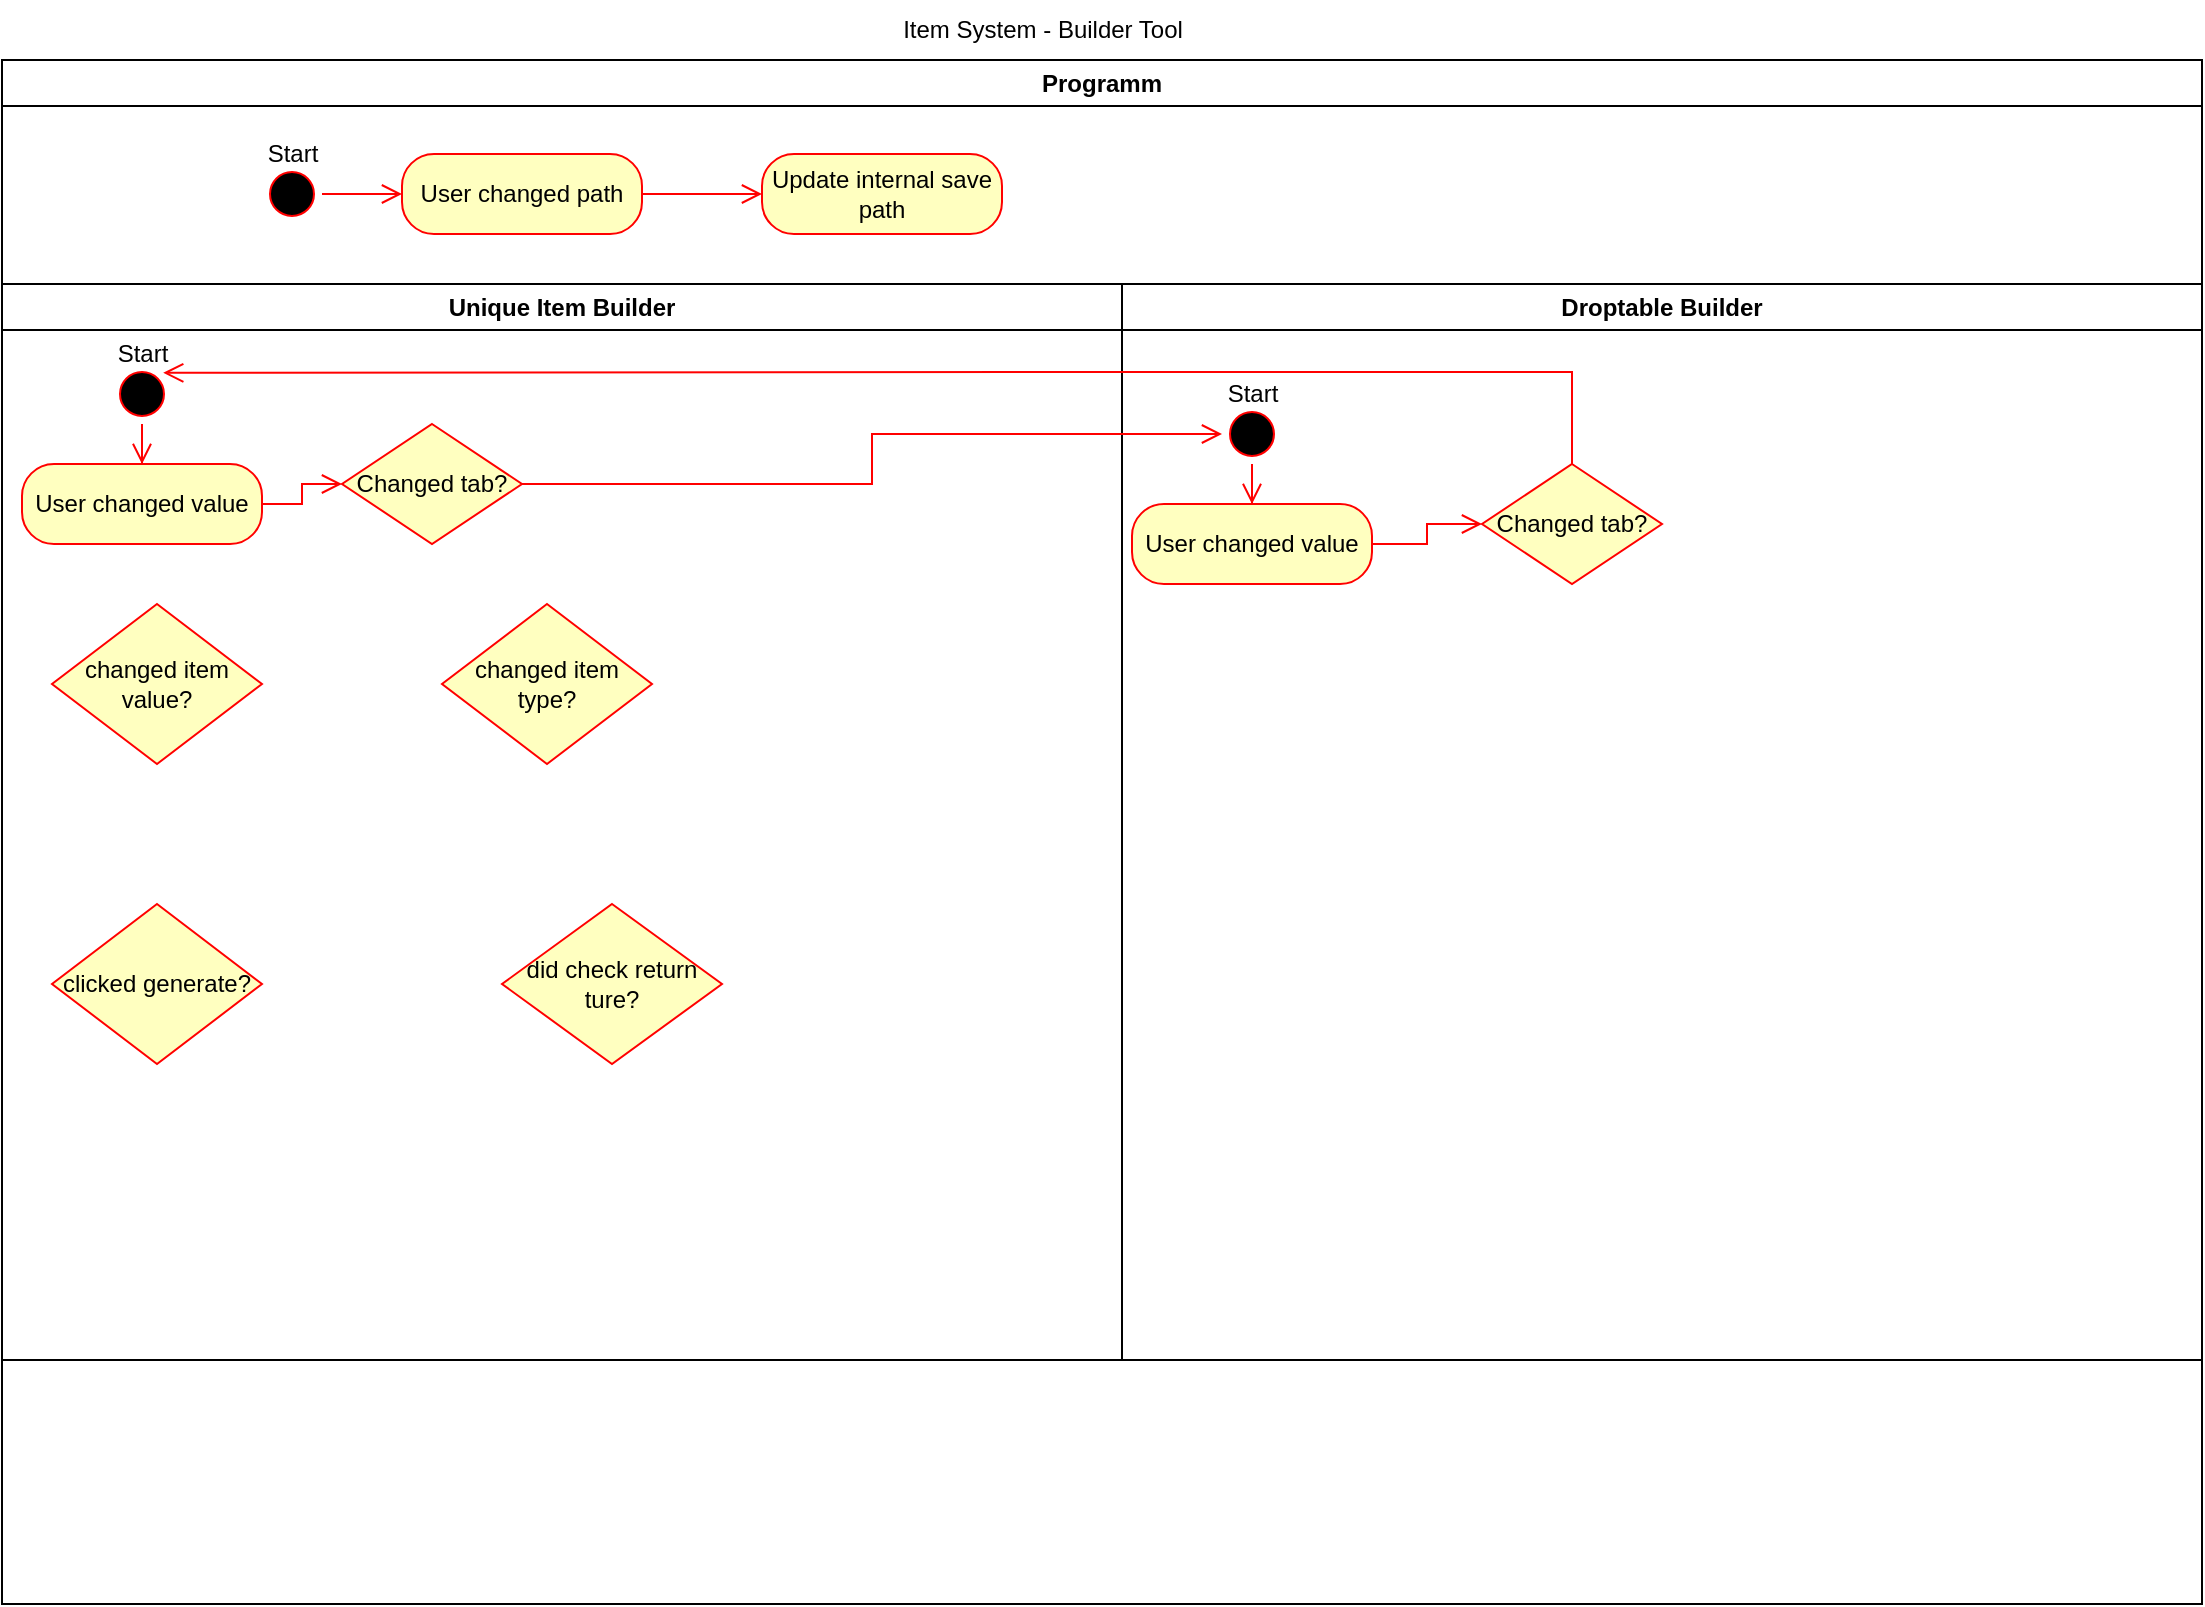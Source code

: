 <mxfile version="24.7.6">
  <diagram name="Page-1" id="IR4bl_E1EhjFEOECJbUF">
    <mxGraphModel dx="1402" dy="544" grid="1" gridSize="10" guides="1" tooltips="1" connect="1" arrows="1" fold="1" page="1" pageScale="1" pageWidth="1100" pageHeight="850" math="0" shadow="0">
      <root>
        <mxCell id="0" />
        <mxCell id="1" parent="0" />
        <mxCell id="0Mz9v0yFrZPrHXfqjJKG-3" value="Item System - Builder Tool" style="text;html=1;align=center;verticalAlign=middle;resizable=0;points=[];autosize=1;strokeColor=none;fillColor=none;" vertex="1" parent="1">
          <mxGeometry x="440" y="48" width="160" height="30" as="geometry" />
        </mxCell>
        <mxCell id="0Mz9v0yFrZPrHXfqjJKG-4" value="Programm" style="swimlane;whiteSpace=wrap;html=1;" vertex="1" parent="1">
          <mxGeometry y="78" width="1100" height="772" as="geometry" />
        </mxCell>
        <mxCell id="0Mz9v0yFrZPrHXfqjJKG-1" value="Unique Item Builder" style="swimlane;whiteSpace=wrap;html=1;" vertex="1" parent="0Mz9v0yFrZPrHXfqjJKG-4">
          <mxGeometry y="112" width="560" height="538" as="geometry" />
        </mxCell>
        <mxCell id="0Mz9v0yFrZPrHXfqjJKG-24" value="" style="edgeStyle=orthogonalEdgeStyle;rounded=0;orthogonalLoop=1;jettySize=auto;html=1;strokeColor=#ff0000;align=left;verticalAlign=top;fontFamily=Helvetica;fontSize=11;fontColor=default;labelBackgroundColor=default;endArrow=open;endSize=8;" edge="1" parent="0Mz9v0yFrZPrHXfqjJKG-1" source="0Mz9v0yFrZPrHXfqjJKG-21" target="0Mz9v0yFrZPrHXfqjJKG-22">
          <mxGeometry relative="1" as="geometry" />
        </mxCell>
        <mxCell id="0Mz9v0yFrZPrHXfqjJKG-21" value="Start" style="ellipse;html=1;shape=startState;fillColor=#000000;strokeColor=#ff0000;spacingTop=-40;" vertex="1" parent="0Mz9v0yFrZPrHXfqjJKG-1">
          <mxGeometry x="55" y="40" width="30" height="30" as="geometry" />
        </mxCell>
        <mxCell id="0Mz9v0yFrZPrHXfqjJKG-34" value="" style="edgeStyle=orthogonalEdgeStyle;rounded=0;orthogonalLoop=1;jettySize=auto;html=1;strokeColor=#ff0000;align=left;verticalAlign=top;fontFamily=Helvetica;fontSize=11;fontColor=default;labelBackgroundColor=default;endArrow=open;endSize=8;" edge="1" parent="0Mz9v0yFrZPrHXfqjJKG-1" source="0Mz9v0yFrZPrHXfqjJKG-22" target="0Mz9v0yFrZPrHXfqjJKG-25">
          <mxGeometry relative="1" as="geometry" />
        </mxCell>
        <mxCell id="0Mz9v0yFrZPrHXfqjJKG-22" value="User changed value" style="rounded=1;whiteSpace=wrap;html=1;arcSize=40;fontColor=#000000;fillColor=#ffffc0;strokeColor=#ff0000;" vertex="1" parent="0Mz9v0yFrZPrHXfqjJKG-1">
          <mxGeometry x="10" y="90" width="120" height="40" as="geometry" />
        </mxCell>
        <mxCell id="0Mz9v0yFrZPrHXfqjJKG-25" value="Changed tab?" style="rhombus;whiteSpace=wrap;html=1;fontColor=#000000;fillColor=#ffffc0;strokeColor=#ff0000;" vertex="1" parent="0Mz9v0yFrZPrHXfqjJKG-1">
          <mxGeometry x="170" y="70" width="90" height="60" as="geometry" />
        </mxCell>
        <mxCell id="0Mz9v0yFrZPrHXfqjJKG-43" value="changed item value?" style="rhombus;whiteSpace=wrap;html=1;fontColor=#000000;fillColor=#ffffc0;strokeColor=#ff0000;" vertex="1" parent="0Mz9v0yFrZPrHXfqjJKG-1">
          <mxGeometry x="25" y="160" width="105" height="80" as="geometry" />
        </mxCell>
        <mxCell id="0Mz9v0yFrZPrHXfqjJKG-44" value="changed item type?" style="rhombus;whiteSpace=wrap;html=1;fontColor=#000000;fillColor=#ffffc0;strokeColor=#ff0000;" vertex="1" parent="0Mz9v0yFrZPrHXfqjJKG-1">
          <mxGeometry x="220" y="160" width="105" height="80" as="geometry" />
        </mxCell>
        <mxCell id="0Mz9v0yFrZPrHXfqjJKG-45" value="clicked generate?" style="rhombus;whiteSpace=wrap;html=1;fontColor=#000000;fillColor=#ffffc0;strokeColor=#ff0000;" vertex="1" parent="0Mz9v0yFrZPrHXfqjJKG-1">
          <mxGeometry x="25" y="310" width="105" height="80" as="geometry" />
        </mxCell>
        <mxCell id="0Mz9v0yFrZPrHXfqjJKG-46" value="did check return ture?" style="rhombus;whiteSpace=wrap;html=1;fontColor=#000000;fillColor=#ffffc0;strokeColor=#ff0000;" vertex="1" parent="0Mz9v0yFrZPrHXfqjJKG-1">
          <mxGeometry x="250" y="310" width="110" height="80" as="geometry" />
        </mxCell>
        <mxCell id="0Mz9v0yFrZPrHXfqjJKG-2" value="Droptable Builder" style="swimlane;whiteSpace=wrap;html=1;" vertex="1" parent="0Mz9v0yFrZPrHXfqjJKG-4">
          <mxGeometry x="560" y="112" width="540" height="538" as="geometry" />
        </mxCell>
        <mxCell id="0Mz9v0yFrZPrHXfqjJKG-37" value="" style="edgeStyle=orthogonalEdgeStyle;rounded=0;orthogonalLoop=1;jettySize=auto;html=1;strokeColor=#ff0000;align=left;verticalAlign=top;fontFamily=Helvetica;fontSize=11;fontColor=default;labelBackgroundColor=default;endArrow=open;endSize=8;" edge="1" parent="0Mz9v0yFrZPrHXfqjJKG-2" source="0Mz9v0yFrZPrHXfqjJKG-30" target="0Mz9v0yFrZPrHXfqjJKG-35">
          <mxGeometry relative="1" as="geometry" />
        </mxCell>
        <mxCell id="0Mz9v0yFrZPrHXfqjJKG-30" value="Start" style="ellipse;html=1;shape=startState;fillColor=#000000;strokeColor=#ff0000;spacingTop=-40;" vertex="1" parent="0Mz9v0yFrZPrHXfqjJKG-2">
          <mxGeometry x="50" y="60" width="30" height="30" as="geometry" />
        </mxCell>
        <mxCell id="0Mz9v0yFrZPrHXfqjJKG-33" value="Changed tab?" style="rhombus;whiteSpace=wrap;html=1;fontColor=#000000;fillColor=#ffffc0;strokeColor=#ff0000;" vertex="1" parent="0Mz9v0yFrZPrHXfqjJKG-2">
          <mxGeometry x="180" y="90" width="90" height="60" as="geometry" />
        </mxCell>
        <mxCell id="0Mz9v0yFrZPrHXfqjJKG-38" value="" style="edgeStyle=orthogonalEdgeStyle;rounded=0;orthogonalLoop=1;jettySize=auto;html=1;strokeColor=#ff0000;align=left;verticalAlign=top;fontFamily=Helvetica;fontSize=11;fontColor=default;labelBackgroundColor=default;endArrow=open;endSize=8;" edge="1" parent="0Mz9v0yFrZPrHXfqjJKG-2" source="0Mz9v0yFrZPrHXfqjJKG-35" target="0Mz9v0yFrZPrHXfqjJKG-33">
          <mxGeometry relative="1" as="geometry" />
        </mxCell>
        <mxCell id="0Mz9v0yFrZPrHXfqjJKG-35" value="User changed value" style="rounded=1;whiteSpace=wrap;html=1;arcSize=40;fontColor=#000000;fillColor=#ffffc0;strokeColor=#ff0000;" vertex="1" parent="0Mz9v0yFrZPrHXfqjJKG-2">
          <mxGeometry x="5" y="110" width="120" height="40" as="geometry" />
        </mxCell>
        <mxCell id="0Mz9v0yFrZPrHXfqjJKG-16" value="" style="edgeStyle=orthogonalEdgeStyle;rounded=0;orthogonalLoop=1;jettySize=auto;html=1;strokeColor=#ff0000;align=left;verticalAlign=top;fontFamily=Helvetica;fontSize=11;fontColor=default;labelBackgroundColor=default;endArrow=open;endSize=8;" edge="1" parent="0Mz9v0yFrZPrHXfqjJKG-4" source="0Mz9v0yFrZPrHXfqjJKG-6" target="0Mz9v0yFrZPrHXfqjJKG-11">
          <mxGeometry relative="1" as="geometry" />
        </mxCell>
        <mxCell id="0Mz9v0yFrZPrHXfqjJKG-6" value="Start" style="ellipse;html=1;shape=startState;fillColor=#000000;strokeColor=#ff0000;spacingTop=-40;" vertex="1" parent="0Mz9v0yFrZPrHXfqjJKG-4">
          <mxGeometry x="130" y="52" width="30" height="30" as="geometry" />
        </mxCell>
        <mxCell id="0Mz9v0yFrZPrHXfqjJKG-15" value="" style="edgeStyle=orthogonalEdgeStyle;rounded=0;orthogonalLoop=1;jettySize=auto;html=1;strokeColor=#ff0000;align=left;verticalAlign=top;fontFamily=Helvetica;fontSize=11;fontColor=default;labelBackgroundColor=default;endArrow=open;endSize=8;" edge="1" parent="0Mz9v0yFrZPrHXfqjJKG-4" source="0Mz9v0yFrZPrHXfqjJKG-11" target="0Mz9v0yFrZPrHXfqjJKG-13">
          <mxGeometry relative="1" as="geometry" />
        </mxCell>
        <mxCell id="0Mz9v0yFrZPrHXfqjJKG-11" value="User changed path" style="rounded=1;whiteSpace=wrap;html=1;arcSize=40;fontColor=#000000;fillColor=#ffffc0;strokeColor=#ff0000;" vertex="1" parent="0Mz9v0yFrZPrHXfqjJKG-4">
          <mxGeometry x="200" y="47" width="120" height="40" as="geometry" />
        </mxCell>
        <mxCell id="0Mz9v0yFrZPrHXfqjJKG-13" value="Update internal save path" style="rounded=1;whiteSpace=wrap;html=1;arcSize=40;fontColor=#000000;fillColor=#ffffc0;strokeColor=#ff0000;" vertex="1" parent="0Mz9v0yFrZPrHXfqjJKG-4">
          <mxGeometry x="380" y="47" width="120" height="40" as="geometry" />
        </mxCell>
        <mxCell id="0Mz9v0yFrZPrHXfqjJKG-32" style="edgeStyle=orthogonalEdgeStyle;rounded=0;orthogonalLoop=1;jettySize=auto;html=1;entryX=0;entryY=0.5;entryDx=0;entryDy=0;strokeColor=#ff0000;align=left;verticalAlign=top;fontFamily=Helvetica;fontSize=11;fontColor=default;labelBackgroundColor=default;endArrow=open;endSize=8;" edge="1" parent="0Mz9v0yFrZPrHXfqjJKG-4" source="0Mz9v0yFrZPrHXfqjJKG-25" target="0Mz9v0yFrZPrHXfqjJKG-30">
          <mxGeometry relative="1" as="geometry" />
        </mxCell>
        <mxCell id="0Mz9v0yFrZPrHXfqjJKG-39" style="edgeStyle=orthogonalEdgeStyle;rounded=0;orthogonalLoop=1;jettySize=auto;html=1;entryX=1;entryY=0;entryDx=0;entryDy=0;strokeColor=#ff0000;align=left;verticalAlign=top;fontFamily=Helvetica;fontSize=11;fontColor=default;labelBackgroundColor=default;endArrow=open;endSize=8;" edge="1" parent="0Mz9v0yFrZPrHXfqjJKG-4" source="0Mz9v0yFrZPrHXfqjJKG-33" target="0Mz9v0yFrZPrHXfqjJKG-21">
          <mxGeometry relative="1" as="geometry">
            <Array as="points">
              <mxPoint x="785" y="156" />
              <mxPoint x="575" y="156" />
            </Array>
          </mxGeometry>
        </mxCell>
      </root>
    </mxGraphModel>
  </diagram>
</mxfile>
